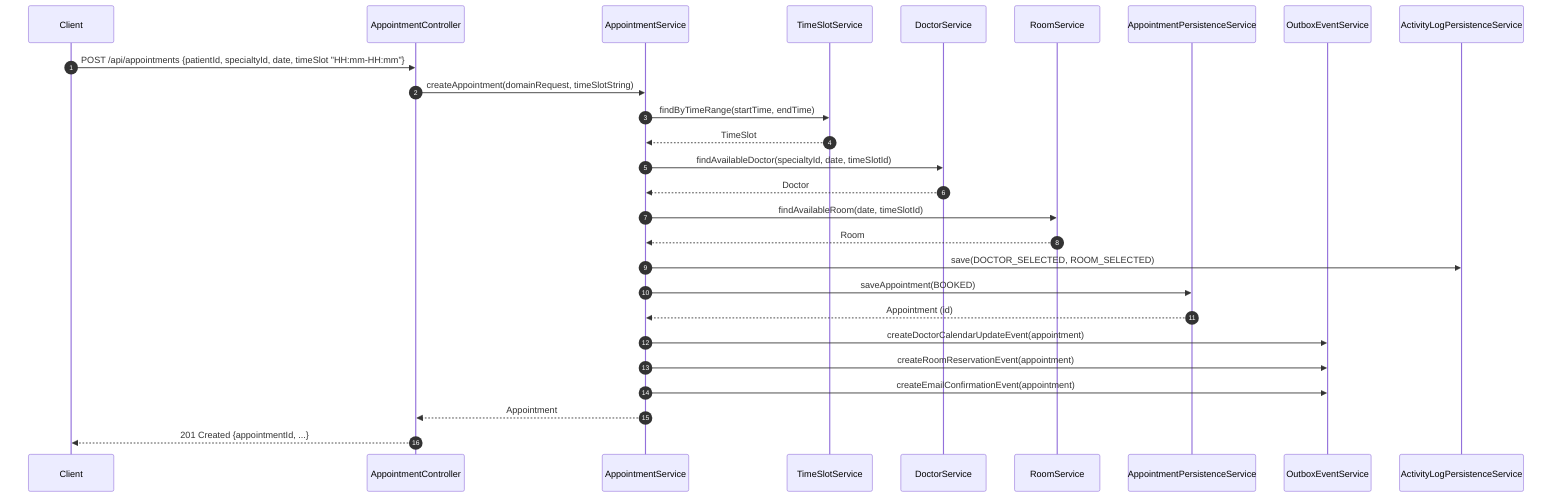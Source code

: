 sequenceDiagram
  autonumber
  participant C as Client
  participant AC as AppointmentController
  participant AS as AppointmentService
  participant TS as TimeSlotService
  participant DS as DoctorService
  participant RS as RoomService
  participant APS as AppointmentPersistenceService
  participant OES as OutboxEventService
  participant ALS as ActivityLogPersistenceService

  C->>AC: POST /api/appointments {patientId, specialtyId, date, timeSlot "HH:mm-HH:mm"}
  AC->>AS: createAppointment(domainRequest, timeSlotString)
  AS->>TS: findByTimeRange(startTime, endTime)
  TS-->>AS: TimeSlot
  AS->>DS: findAvailableDoctor(specialtyId, date, timeSlotId)
  DS-->>AS: Doctor
  AS->>RS: findAvailableRoom(date, timeSlotId)
  RS-->>AS: Room
  AS->>ALS: save(DOCTOR_SELECTED, ROOM_SELECTED)
  AS->>APS: saveAppointment(BOOKED)
  APS-->>AS: Appointment (id)
  AS->>OES: createDoctorCalendarUpdateEvent(appointment)
  AS->>OES: createRoomReservationEvent(appointment)
  AS->>OES: createEmailConfirmationEvent(appointment)
  AS-->>AC: Appointment
  AC-->>C: 201 Created {appointmentId, ...}